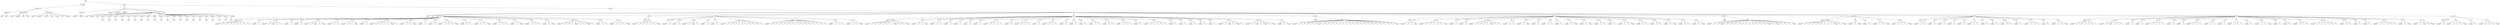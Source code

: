 digraph Tree {
	"t0" [label = "TEI"];
	"t1" [label = "teiHeader"];
	"t2" [label = "fileDesc"];
	"t3" [label = "titleStmt"];
	"t4" [label = "title"];
	"t5" [label = "author"];
	"t6" [label = "publicationStmt"];
	"t7" [label = "editor"];
	"t8" [label = "publisher"];
	"t9" [label = "idno"];
	"t10" [label = "rights"];
	"t11" [label = "SourceDesc"];
	"t12" [label = "genre"];
	"t13" [label = "inspiration"];
	"t14" [label = "structure"];
	"t15" [label = "type"];
	"t16" [label = "periode"];
	"t17" [label = "taille"];
	"t18" [label = "permalien"];
	"t19" [label = "text"];
	"t20" [label = "front"];
	"t21" [label = "docTitle"];
	"t22" [label = "titlePart"];
	"t23" [label = "titlePart"];
	"t24" [label = "docDate"];
	"t25" [label = "docAuthor"];
	"t26" [label = "docImprint"];
	"t27" [label = "editor"];
	"t28" [label = "printer"];
	"t29" [label = "castList"];
	"t30" [label = "head"];
	"t31" [label = "castItem"];
	"t32" [label = "role"];
	"t33" [label = "castItem"];
	"t34" [label = "role"];
	"t35" [label = "castItem"];
	"t36" [label = "role"];
	"t37" [label = "castItem"];
	"t38" [label = "role"];
	"t39" [label = "castItem"];
	"t40" [label = "role"];
	"t41" [label = "castItem"];
	"t42" [label = "role"];
	"t43" [label = "castItem"];
	"t44" [label = "role"];
	"t45" [label = "castItem"];
	"t46" [label = "role"];
	"t47" [label = "castItem"];
	"t48" [label = "role"];
	"t49" [label = "castItem"];
	"t50" [label = "role"];
	"t51" [label = "castItem"];
	"t52" [label = "role"];
	"t53" [label = "castItem"];
	"t54" [label = "role"];
	"t55" [label = "castItem"];
	"t56" [label = "role"];
	"t57" [label = "castItem"];
	"t58" [label = "role"];
	"t59" [label = "castItem"];
	"t60" [label = "role"];
	"t61" [label = "castItem"];
	"t62" [label = "role"];
	"t63" [label = "castItem"];
	"t64" [label = "role"];
	"t65" [label = "castItem"];
	"t66" [label = "role"];
	"t67" [label = "castItem"];
	"t68" [label = "role"];
	"t69" [label = "castItem"];
	"t70" [label = "role"];
	"t71" [label = "castItem"];
	"t72" [label = "role"];
	"t73" [label = "set"];
	"t74" [label = "note"];
	"t75" [label = "body"];
	"t76" [label = "div1"];
	"t77" [label = "head"];
	"t78" [label = "stage"];
	"t79" [label = "stage"];
	"t80" [label = "div2"];
	"t81" [label = "head"];
	"t82" [label = "sp"];
	"t83" [label = "speaker"];
	"t84" [label = "l"];
	"t85" [label = "l"];
	"t86" [label = "l"];
	"t87" [label = "l"];
	"t88" [label = "l"];
	"t89" [label = "l"];
	"t90" [label = "l"];
	"t91" [label = "l"];
	"t92" [label = "sp"];
	"t93" [label = "speaker"];
	"t94" [label = "l"];
	"t95" [label = "sp"];
	"t96" [label = "speaker"];
	"t97" [label = "l"];
	"t98" [label = "stage"];
	"t99" [label = "l"];
	"t100" [label = "l"];
	"t101" [label = "sp"];
	"t102" [label = "speaker"];
	"t103" [label = "l"];
	"t104" [label = "sp"];
	"t105" [label = "speaker"];
	"t106" [label = "l"];
	"t107" [label = "sp"];
	"t108" [label = "speaker"];
	"t109" [label = "l"];
	"t110" [label = "stage"];
	"t111" [label = "l"];
	"t112" [label = "stage"];
	"t113" [label = "sp"];
	"t114" [label = "speaker"];
	"t115" [label = "l"];
	"t116" [label = "l"];
	"t117" [label = "sp"];
	"t118" [label = "speaker"];
	"t119" [label = "l"];
	"t120" [label = "l"];
	"t121" [label = "stage"];
	"t122" [label = "sp"];
	"t123" [label = "speaker"];
	"t124" [label = "l"];
	"t125" [label = "sp"];
	"t126" [label = "speaker"];
	"t127" [label = "l"];
	"t128" [label = "l"];
	"t129" [label = "l"];
	"t130" [label = "l"];
	"t131" [label = "stage"];
	"t132" [label = "l"];
	"t133" [label = "sp"];
	"t134" [label = "speaker"];
	"t135" [label = "l"];
	"t136" [label = "l"];
	"t137" [label = "stage"];
	"t138" [label = "sp"];
	"t139" [label = "speaker"];
	"t140" [label = "l"];
	"t141" [label = "sp"];
	"t142" [label = "speaker"];
	"t143" [label = "l"];
	"t144" [label = "sp"];
	"t145" [label = "speaker"];
	"t146" [label = "l"];
	"t147" [label = "l"];
	"t148" [label = "l"];
	"t149" [label = "stage"];
	"t150" [label = "sp"];
	"t151" [label = "speaker"];
	"t152" [label = "l"];
	"t153" [label = "l"];
	"t154" [label = "sp"];
	"t155" [label = "speaker"];
	"t156" [label = "l"];
	"t157" [label = "l"];
	"t158" [label = "stage"];
	"t159" [label = "sp"];
	"t160" [label = "speaker"];
	"t161" [label = "l"];
	"t162" [label = "l"];
	"t163" [label = "l"];
	"t164" [label = "sp"];
	"t165" [label = "speaker"];
	"t166" [label = "l"];
	"t167" [label = "stage"];
	"t168" [label = "sp"];
	"t169" [label = "speaker"];
	"t170" [label = "l"];
	"t171" [label = "l"];
	"t172" [label = "l"];
	"t173" [label = "sp"];
	"t174" [label = "speaker"];
	"t175" [label = "l"];
	"t176" [label = "stage"];
	"t177" [label = "sp"];
	"t178" [label = "speaker"];
	"t179" [label = "l"];
	"t180" [label = "l"];
	"t181" [label = "l"];
	"t182" [label = "stage"];
	"t183" [label = "l"];
	"t184" [label = "l"];
	"t185" [label = "stage"];
	"t186" [label = "l"];
	"t187" [label = "sp"];
	"t188" [label = "speaker"];
	"t189" [label = "l"];
	"t190" [label = "l"];
	"t191" [label = "sp"];
	"t192" [label = "speaker"];
	"t193" [label = "l"];
	"t194" [label = "l"];
	"t195" [label = "l"];
	"t196" [label = "stage"];
	"t197" [label = "div2"];
	"t198" [label = "head"];
	"t199" [label = "sp"];
	"t200" [label = "speaker"];
	"t201" [label = "l"];
	"t202" [label = "l"];
	"t203" [label = "l"];
	"t204" [label = "l"];
	"t205" [label = "l"];
	"t206" [label = "stage"];
	"t207" [label = "div2"];
	"t208" [label = "head"];
	"t209" [label = "sp"];
	"t210" [label = "speaker"];
	"t211" [label = "l"];
	"t212" [label = "sp"];
	"t213" [label = "speaker"];
	"t214" [label = "l"];
	"t215" [label = "sp"];
	"t216" [label = "speaker"];
	"t217" [label = "l"];
	"t218" [label = "stage"];
	"t219" [label = "l"];
	"t220" [label = "sp"];
	"t221" [label = "speaker"];
	"t222" [label = "l"];
	"t223" [label = "sp"];
	"t224" [label = "speaker"];
	"t225" [label = "l"];
	"t226" [label = "sp"];
	"t227" [label = "speaker"];
	"t228" [label = "l"];
	"t229" [label = "l"];
	"t230" [label = "l"];
	"t231" [label = "l"];
	"t232" [label = "l"];
	"t233" [label = "l"];
	"t234" [label = "l"];
	"t235" [label = "l"];
	"t236" [label = "l"];
	"t237" [label = "l"];
	"t238" [label = "sp"];
	"t239" [label = "speaker"];
	"t240" [label = "l"];
	"t241" [label = "l"];
	"t242" [label = "l"];
	"t243" [label = "l"];
	"t244" [label = "l"];
	"t245" [label = "l"];
	"t246" [label = "l"];
	"t247" [label = "l"];
	"t248" [label = "l"];
	"t249" [label = "l"];
	"t250" [label = "l"];
	"t251" [label = "l"];
	"t252" [label = "l"];
	"t253" [label = "l"];
	"t254" [label = "l"];
	"t255" [label = "sp"];
	"t256" [label = "speaker"];
	"t257" [label = "l"];
	"t258" [label = "l"];
	"t259" [label = "l"];
	"t260" [label = "sp"];
	"t261" [label = "speaker"];
	"t262" [label = "l"];
	"t263" [label = "l"];
	"t264" [label = "stage"];
	"t265" [label = "div2"];
	"t266" [label = "head"];
	"t267" [label = "sp"];
	"t268" [label = "speaker"];
	"t269" [label = "l"];
	"t270" [label = "l"];
	"t271" [label = "l"];
	"t272" [label = "l"];
	"t273" [label = "l"];
	"t274" [label = "l"];
	"t275" [label = "stage"];
	"t276" [label = "l"];
	"t277" [label = "l"];
	"t278" [label = "stage"];
	"t279" [label = "sp"];
	"t280" [label = "speaker"];
	"t281" [label = "l"];
	"t282" [label = "l"];
	"t283" [label = "stage"];
	"t284" [label = "sp"];
	"t285" [label = "speaker"];
	"t286" [label = "l"];
	"t287" [label = "l"];
	"t288" [label = "sp"];
	"t289" [label = "speaker"];
	"t290" [label = "l"];
	"t291" [label = "sp"];
	"t292" [label = "speaker"];
	"t293" [label = "l"];
	"t294" [label = "sp"];
	"t295" [label = "speaker"];
	"t296" [label = "l"];
	"t297" [label = "sp"];
	"t298" [label = "speaker"];
	"t299" [label = "l"];
	"t300" [label = "sp"];
	"t301" [label = "speaker"];
	"t302" [label = "l"];
	"t303" [label = "l"];
	"t304" [label = "l"];
	"t305" [label = "l"];
	"t306" [label = "sp"];
	"t307" [label = "speaker"];
	"t308" [label = "l"];
	"t309" [label = "sp"];
	"t310" [label = "speaker"];
	"t311" [label = "l"];
	"t312" [label = "l"];
	"t313" [label = "l"];
	"t314" [label = "sp"];
	"t315" [label = "speaker"];
	"t316" [label = "l"];
	"t317" [label = "sp"];
	"t318" [label = "speaker"];
	"t319" [label = "l"];
	"t320" [label = "l"];
	"t321" [label = "l"];
	"t322" [label = "sp"];
	"t323" [label = "speaker"];
	"t324" [label = "l"];
	"t325" [label = "sp"];
	"t326" [label = "speaker"];
	"t327" [label = "l"];
	"t328" [label = "sp"];
	"t329" [label = "speaker"];
	"t330" [label = "l"];
	"t331" [label = "sp"];
	"t332" [label = "speaker"];
	"t333" [label = "l"];
	"t334" [label = "l"];
	"t335" [label = "sp"];
	"t336" [label = "speaker"];
	"t337" [label = "l"];
	"t338" [label = "l"];
	"t339" [label = "sp"];
	"t340" [label = "speaker"];
	"t341" [label = "l"];
	"t342" [label = "l"];
	"t343" [label = "l"];
	"t344" [label = "sp"];
	"t345" [label = "speaker"];
	"t346" [label = "l"];
	"t347" [label = "sp"];
	"t348" [label = "speaker"];
	"t349" [label = "l"];
	"t350" [label = "l"];
	"t351" [label = "l"];
	"t352" [label = "l"];
	"t353" [label = "l"];
	"t354" [label = "sp"];
	"t355" [label = "speaker"];
	"t356" [label = "l"];
	"t357" [label = "sp"];
	"t358" [label = "speaker"];
	"t359" [label = "l"];
	"t360" [label = "sp"];
	"t361" [label = "speaker"];
	"t362" [label = "l"];
	"t363" [label = "sp"];
	"t364" [label = "speaker"];
	"t365" [label = "l"];
	"t366" [label = "sp"];
	"t367" [label = "speaker"];
	"t368" [label = "l"];
	"t369" [label = "sp"];
	"t370" [label = "speaker"];
	"t371" [label = "l"];
	"t372" [label = "stage"];
	"t373" [label = "l"];
	"t374" [label = "stage"];
	"t375" [label = "l"];
	"t376" [label = "sp"];
	"t377" [label = "speaker"];
	"t378" [label = "l"];
	"t379" [label = "stage"];
	"t380" [label = "l"];
	"t381" [label = "stage"];
	"t382" [label = "l"];
	"t383" [label = "stage"];
	"t384" [label = "sp"];
	"t385" [label = "speaker"];
	"t386" [label = "l"];
	"t387" [label = "stage"];
	"t388" [label = "div2"];
	"t389" [label = "head"];
	"t390" [label = "sp"];
	"t391" [label = "speaker"];
	"t392" [label = "l"];
	"t393" [label = "l"];
	"t394" [label = "l"];
	"t395" [label = "l"];
	"t396" [label = "l"];
	"t397" [label = "stage"];
	"t398" [label = "l"];
	"t399" [label = "l"];
	"t400" [label = "l"];
	"t401" [label = "l"];
	"t402" [label = "l"];
	"t403" [label = "l"];
	"t404" [label = "l"];
	"t405" [label = "l"];
	"t406" [label = "l"];
	"t407" [label = "l"];
	"t408" [label = "l"];
	"t409" [label = "l"];
	"t410" [label = "l"];
	"t411" [label = "l"];
	"t412" [label = "l"];
	"t413" [label = "l"];
	"t414" [label = "l"];
	"t415" [label = "l"];
	"t416" [label = "l"];
	"t417" [label = "stage"];
	"t418" [label = "div2"];
	"t419" [label = "head"];
	"t420" [label = "sp"];
	"t421" [label = "speaker"];
	"t422" [label = "l"];
	"t423" [label = "l"];
	"t424" [label = "stage"];
	"t425" [label = "sp"];
	"t426" [label = "speaker"];
	"t427" [label = "l"];
	"t428" [label = "l"];
	"t429" [label = "l"];
	"t430" [label = "l"];
	"t431" [label = "l"];
	"t432" [label = "stage"];
	"t433" [label = "sp"];
	"t434" [label = "speaker"];
	"t435" [label = "l"];
	"t436" [label = "sp"];
	"t437" [label = "speaker"];
	"t438" [label = "l"];
	"t439" [label = "sp"];
	"t440" [label = "speaker"];
	"t441" [label = "l"];
	"t442" [label = "l"];
	"t443" [label = "l"];
	"t444" [label = "l"];
	"t445" [label = "stage"];
	"t446" [label = "l"];
	"t447" [label = "l"];
	"t448" [label = "sp"];
	"t449" [label = "speaker"];
	"t450" [label = "l"];
	"t451" [label = "l"];
	"t452" [label = "sp"];
	"t453" [label = "speaker"];
	"t454" [label = "l"];
	"t455" [label = "stage"];
	"t456" [label = "sp"];
	"t457" [label = "speaker"];
	"t458" [label = "l"];
	"t459" [label = "sp"];
	"t460" [label = "speaker"];
	"t461" [label = "l"];
	"t462" [label = "l"];
	"t463" [label = "sp"];
	"t464" [label = "speaker"];
	"t465" [label = "l"];
	"t466" [label = "sp"];
	"t467" [label = "speaker"];
	"t468" [label = "l"];
	"t469" [label = "stage"];
	"t470" [label = "sp"];
	"t471" [label = "speaker"];
	"t472" [label = "l"];
	"t473" [label = "stage"];
	"t474" [label = "sp"];
	"t475" [label = "speaker"];
	"t476" [label = "l"];
	"t477" [label = "l"];
	"t478" [label = "sp"];
	"t479" [label = "speaker"];
	"t480" [label = "l"];
	"t481" [label = "sp"];
	"t482" [label = "speaker"];
	"t483" [label = "l"];
	"t484" [label = "l"];
	"t485" [label = "stage"];
	"t486" [label = "sp"];
	"t487" [label = "speaker"];
	"t488" [label = "l"];
	"t489" [label = "l"];
	"t490" [label = "sp"];
	"t491" [label = "speaker"];
	"t492" [label = "l"];
	"t493" [label = "l"];
	"t494" [label = "sp"];
	"t495" [label = "speaker"];
	"t496" [label = "l"];
	"t497" [label = "stage"];
	"t498" [label = "sp"];
	"t499" [label = "speaker"];
	"t500" [label = "l"];
	"t501" [label = "l"];
	"t502" [label = "sp"];
	"t503" [label = "speaker"];
	"t504" [label = "l"];
	"t505" [label = "stage"];
	"t506" [label = "div2"];
	"t507" [label = "head"];
	"t508" [label = "sp"];
	"t509" [label = "speaker"];
	"t510" [label = "l"];
	"t511" [label = "l"];
	"t512" [label = "stage"];
	"t513" [label = "l"];
	"t514" [label = "l"];
	"t515" [label = "l"];
	"t516" [label = "l"];
	"t517" [label = "l"];
	"t518" [label = "l"];
	"t519" [label = "l"];
	"t520" [label = "l"];
	"t521" [label = "l"];
	"t522" [label = "l"];
	"t523" [label = "l"];
	"t524" [label = "stage"];
	"t525" [label = "l"];
	"t526" [label = "stage"];
	"t527" [label = "l"];
	"t528" [label = "l"];
	"t529" [label = "l"];
	"t530" [label = "stage"];
	"t531" [label = "div2"];
	"t532" [label = "head"];
	"t533" [label = "sp"];
	"t534" [label = "speaker"];
	"t535" [label = "l"];
	"t536" [label = "l"];
	"t537" [label = "l"];
	"t538" [label = "l"];
	"t539" [label = "l"];
	"t540" [label = "l"];
	"t541" [label = "l"];
	"t542" [label = "l"];
	"t543" [label = "stage"];
	"t544" [label = "l"];
	"t545" [label = "stage"];
	"t546" [label = "sp"];
	"t547" [label = "speaker"];
	"t548" [label = "l"];
	"t549" [label = "stage"];
	"t550" [label = "sp"];
	"t551" [label = "speaker"];
	"t552" [label = "l"];
	"t553" [label = "sp"];
	"t554" [label = "speaker"];
	"t555" [label = "l"];
	"t556" [label = "l"];
	"t557" [label = "stage"];
	"t558" [label = "sp"];
	"t559" [label = "speaker"];
	"t560" [label = "l"];
	"t561" [label = "l"];
	"t562" [label = "l"];
	"t563" [label = "stage"];
	"t564" [label = "div2"];
	"t565" [label = "head"];
	"t566" [label = "sp"];
	"t567" [label = "speaker"];
	"t568" [label = "l"];
	"t569" [label = "l"];
	"t570" [label = "sp"];
	"t571" [label = "speaker"];
	"t572" [label = "l"];
	"t573" [label = "sp"];
	"t574" [label = "speaker"];
	"t575" [label = "l"];
	"t576" [label = "sp"];
	"t577" [label = "speaker"];
	"t578" [label = "l"];
	"t579" [label = "sp"];
	"t580" [label = "speaker"];
	"t581" [label = "l"];
	"t582" [label = "sp"];
	"t583" [label = "speaker"];
	"t584" [label = "l"];
	"t585" [label = "l"];
	"t586" [label = "sp"];
	"t587" [label = "speaker"];
	"t588" [label = "l"];
	"t589" [label = "sp"];
	"t590" [label = "speaker"];
	"t591" [label = "l"];
	"t592" [label = "sp"];
	"t593" [label = "speaker"];
	"t594" [label = "l"];
	"t595" [label = "l"];
	"t596" [label = "sp"];
	"t597" [label = "speaker"];
	"t598" [label = "l"];
	"t599" [label = "sp"];
	"t600" [label = "speaker"];
	"t601" [label = "l"];
	"t602" [label = "l"];
	"t603" [label = "l"];
	"t604" [label = "sp"];
	"t605" [label = "speaker"];
	"t606" [label = "l"];
	"t607" [label = "sp"];
	"t608" [label = "speaker"];
	"t609" [label = "l"];
	"t610" [label = "l"];
	"t611" [label = "stage"];
	"t612" [label = "div2"];
	"t613" [label = "head"];
	"t614" [label = "sp"];
	"t615" [label = "speaker"];
	"t616" [label = "l"];
	"t617" [label = "l"];
	"t618" [label = "l"];
	"t619" [label = "l"];
	"t620" [label = "l"];
	"t621" [label = "l"];
	"t622" [label = "sp"];
	"t623" [label = "speaker"];
	"t624" [label = "l"];
	"t625" [label = "stage"];
	"t626" [label = "l"];
	"t627" [label = "l"];
	"t628" [label = "l"];
	"t629" [label = "sp"];
	"t630" [label = "speaker"];
	"t631" [label = "l"];
	"t632" [label = "sp"];
	"t633" [label = "speaker"];
	"t634" [label = "l"];
	"t635" [label = "sp"];
	"t636" [label = "speaker"];
	"t637" [label = "l"];
	"t638" [label = "l"];
	"t639" [label = "l"];
	"t640" [label = "l"];
	"t641" [label = "sp"];
	"t642" [label = "speaker"];
	"t643" [label = "l"];
	"t644" [label = "sp"];
	"t645" [label = "speaker"];
	"t646" [label = "l"];
	"t647" [label = "sp"];
	"t648" [label = "speaker"];
	"t649" [label = "l"];
	"t650" [label = "l"];
	"t651" [label = "l"];
	"t652" [label = "sp"];
	"t653" [label = "speaker"];
	"t654" [label = "l"];
	"t655" [label = "l"];
	"t656" [label = "sp"];
	"t657" [label = "speaker"];
	"t658" [label = "l"];
	"t659" [label = "sp"];
	"t660" [label = "speaker"];
	"t661" [label = "l"];
	"t662" [label = "l"];
	"t663" [label = "l"];
	"t664" [label = "sp"];
	"t665" [label = "speaker"];
	"t666" [label = "l"];
	"t667" [label = "sp"];
	"t668" [label = "speaker"];
	"t669" [label = "l"];
	"t670" [label = "l"];
	"t671" [label = "stage"];
	"t672" [label = "sp"];
	"t673" [label = "speaker"];
	"t674" [label = "l"];
	"t675" [label = "sp"];
	"t676" [label = "speaker"];
	"t677" [label = "l"];
	"t678" [label = "sp"];
	"t679" [label = "speaker"];
	"t680" [label = "l"];
	"t681" [label = "l"];
	"t682" [label = "l"];
	"t683" [label = "sp"];
	"t684" [label = "speaker"];
	"t685" [label = "l"];
	"t686" [label = "l"];
	"t687" [label = "l"];
	"t688" [label = "l"];
	"t689" [label = "l"];
	"t690" [label = "l"];
	"t691" [label = "sp"];
	"t692" [label = "speaker"];
	"t693" [label = "l"];
	"t694" [label = "l"];
	"t695" [label = "sp"];
	"t696" [label = "speaker"];
	"t697" [label = "l"];
	"t698" [label = "sp"];
	"t699" [label = "speaker"];
	"t700" [label = "l"];
	"t701" [label = "sp"];
	"t702" [label = "speaker"];
	"t703" [label = "l"];
	"t704" [label = "l"];
	"t705" [label = "l"];
	"t706" [label = "l"];
	"t707" [label = "l"];
	"t708" [label = "sp"];
	"t709" [label = "speaker"];
	"t710" [label = "l"];
	"t711" [label = "stage"];
	"t712" [label = "sp"];
	"t713" [label = "speaker"];
	"t714" [label = "l"];
	"t715" [label = "stage"];
	"t716" [label = "l"];
	"t717" [label = "stage"];
	"t718" [label = "div2"];
	"t719" [label = "head"];
	"t720" [label = "sp"];
	"t721" [label = "speaker"];
	"t722" [label = "l"];
	"t723" [label = "sp"];
	"t724" [label = "speaker"];
	"t725" [label = "l"];
	"t726" [label = "l"];
	"t727" [label = "l"];
	"t728" [label = "stage"];
	"t729" [label = "sp"];
	"t730" [label = "speaker"];
	"t731" [label = "l"];
	"t732" [label = "sp"];
	"t733" [label = "speaker"];
	"t734" [label = "l"];
	"t735" [label = "l"];
	"t736" [label = "l"];
	"t737" [label = "stage"];
	"t0" -> "t1";
	"t1" -> "t2";
	"t2" -> "t3";
	"t3" -> "t4";
	"t3" -> "t5";
	"t2" -> "t6";
	"t6" -> "t7";
	"t6" -> "t8";
	"t6" -> "t9";
	"t6" -> "t10";
	"t2" -> "t11";
	"t11" -> "t12";
	"t11" -> "t13";
	"t11" -> "t14";
	"t11" -> "t15";
	"t11" -> "t16";
	"t11" -> "t17";
	"t11" -> "t18";
	"t0" -> "t19";
	"t19" -> "t20";
	"t20" -> "t21";
	"t21" -> "t22";
	"t21" -> "t23";
	"t20" -> "t24";
	"t20" -> "t25";
	"t20" -> "t26";
	"t26" -> "t27";
	"t26" -> "t28";
	"t20" -> "t29";
	"t29" -> "t30";
	"t29" -> "t31";
	"t31" -> "t32";
	"t29" -> "t33";
	"t33" -> "t34";
	"t29" -> "t35";
	"t35" -> "t36";
	"t29" -> "t37";
	"t37" -> "t38";
	"t29" -> "t39";
	"t39" -> "t40";
	"t29" -> "t41";
	"t41" -> "t42";
	"t29" -> "t43";
	"t43" -> "t44";
	"t29" -> "t45";
	"t45" -> "t46";
	"t29" -> "t47";
	"t47" -> "t48";
	"t29" -> "t49";
	"t49" -> "t50";
	"t29" -> "t51";
	"t51" -> "t52";
	"t29" -> "t53";
	"t53" -> "t54";
	"t29" -> "t55";
	"t55" -> "t56";
	"t29" -> "t57";
	"t57" -> "t58";
	"t29" -> "t59";
	"t59" -> "t60";
	"t29" -> "t61";
	"t61" -> "t62";
	"t29" -> "t63";
	"t63" -> "t64";
	"t29" -> "t65";
	"t65" -> "t66";
	"t29" -> "t67";
	"t67" -> "t68";
	"t29" -> "t69";
	"t69" -> "t70";
	"t29" -> "t71";
	"t71" -> "t72";
	"t20" -> "t73";
	"t20" -> "t74";
	"t19" -> "t75";
	"t75" -> "t76";
	"t76" -> "t77";
	"t76" -> "t78";
	"t76" -> "t79";
	"t76" -> "t80";
	"t80" -> "t81";
	"t80" -> "t82";
	"t82" -> "t83";
	"t82" -> "t84";
	"t82" -> "t85";
	"t82" -> "t86";
	"t82" -> "t87";
	"t82" -> "t88";
	"t82" -> "t89";
	"t82" -> "t90";
	"t82" -> "t91";
	"t80" -> "t92";
	"t92" -> "t93";
	"t92" -> "t94";
	"t80" -> "t95";
	"t95" -> "t96";
	"t95" -> "t97";
	"t95" -> "t98";
	"t95" -> "t99";
	"t95" -> "t100";
	"t80" -> "t101";
	"t101" -> "t102";
	"t101" -> "t103";
	"t80" -> "t104";
	"t104" -> "t105";
	"t104" -> "t106";
	"t80" -> "t107";
	"t107" -> "t108";
	"t107" -> "t109";
	"t107" -> "t110";
	"t107" -> "t111";
	"t107" -> "t112";
	"t80" -> "t113";
	"t113" -> "t114";
	"t113" -> "t115";
	"t113" -> "t116";
	"t80" -> "t117";
	"t117" -> "t118";
	"t117" -> "t119";
	"t117" -> "t120";
	"t117" -> "t121";
	"t80" -> "t122";
	"t122" -> "t123";
	"t122" -> "t124";
	"t80" -> "t125";
	"t125" -> "t126";
	"t125" -> "t127";
	"t125" -> "t128";
	"t125" -> "t129";
	"t125" -> "t130";
	"t125" -> "t131";
	"t125" -> "t132";
	"t80" -> "t133";
	"t133" -> "t134";
	"t133" -> "t135";
	"t133" -> "t136";
	"t133" -> "t137";
	"t80" -> "t138";
	"t138" -> "t139";
	"t138" -> "t140";
	"t80" -> "t141";
	"t141" -> "t142";
	"t141" -> "t143";
	"t80" -> "t144";
	"t144" -> "t145";
	"t144" -> "t146";
	"t144" -> "t147";
	"t144" -> "t148";
	"t144" -> "t149";
	"t80" -> "t150";
	"t150" -> "t151";
	"t150" -> "t152";
	"t150" -> "t153";
	"t80" -> "t154";
	"t154" -> "t155";
	"t154" -> "t156";
	"t154" -> "t157";
	"t154" -> "t158";
	"t80" -> "t159";
	"t159" -> "t160";
	"t159" -> "t161";
	"t159" -> "t162";
	"t159" -> "t163";
	"t80" -> "t164";
	"t164" -> "t165";
	"t164" -> "t166";
	"t164" -> "t167";
	"t80" -> "t168";
	"t168" -> "t169";
	"t168" -> "t170";
	"t168" -> "t171";
	"t168" -> "t172";
	"t80" -> "t173";
	"t173" -> "t174";
	"t173" -> "t175";
	"t173" -> "t176";
	"t80" -> "t177";
	"t177" -> "t178";
	"t177" -> "t179";
	"t177" -> "t180";
	"t177" -> "t181";
	"t177" -> "t182";
	"t177" -> "t183";
	"t177" -> "t184";
	"t177" -> "t185";
	"t177" -> "t186";
	"t80" -> "t187";
	"t187" -> "t188";
	"t187" -> "t189";
	"t187" -> "t190";
	"t80" -> "t191";
	"t191" -> "t192";
	"t191" -> "t193";
	"t191" -> "t194";
	"t191" -> "t195";
	"t191" -> "t196";
	"t76" -> "t197";
	"t197" -> "t198";
	"t197" -> "t199";
	"t199" -> "t200";
	"t199" -> "t201";
	"t199" -> "t202";
	"t199" -> "t203";
	"t199" -> "t204";
	"t199" -> "t205";
	"t199" -> "t206";
	"t76" -> "t207";
	"t207" -> "t208";
	"t207" -> "t209";
	"t209" -> "t210";
	"t209" -> "t211";
	"t207" -> "t212";
	"t212" -> "t213";
	"t212" -> "t214";
	"t207" -> "t215";
	"t215" -> "t216";
	"t215" -> "t217";
	"t215" -> "t218";
	"t215" -> "t219";
	"t207" -> "t220";
	"t220" -> "t221";
	"t220" -> "t222";
	"t207" -> "t223";
	"t223" -> "t224";
	"t223" -> "t225";
	"t207" -> "t226";
	"t226" -> "t227";
	"t226" -> "t228";
	"t226" -> "t229";
	"t226" -> "t230";
	"t226" -> "t231";
	"t226" -> "t232";
	"t226" -> "t233";
	"t226" -> "t234";
	"t226" -> "t235";
	"t226" -> "t236";
	"t226" -> "t237";
	"t207" -> "t238";
	"t238" -> "t239";
	"t238" -> "t240";
	"t238" -> "t241";
	"t238" -> "t242";
	"t238" -> "t243";
	"t238" -> "t244";
	"t238" -> "t245";
	"t238" -> "t246";
	"t238" -> "t247";
	"t238" -> "t248";
	"t238" -> "t249";
	"t238" -> "t250";
	"t238" -> "t251";
	"t238" -> "t252";
	"t238" -> "t253";
	"t238" -> "t254";
	"t207" -> "t255";
	"t255" -> "t256";
	"t255" -> "t257";
	"t255" -> "t258";
	"t255" -> "t259";
	"t207" -> "t260";
	"t260" -> "t261";
	"t260" -> "t262";
	"t260" -> "t263";
	"t260" -> "t264";
	"t76" -> "t265";
	"t265" -> "t266";
	"t265" -> "t267";
	"t267" -> "t268";
	"t267" -> "t269";
	"t267" -> "t270";
	"t267" -> "t271";
	"t267" -> "t272";
	"t267" -> "t273";
	"t267" -> "t274";
	"t267" -> "t275";
	"t267" -> "t276";
	"t267" -> "t277";
	"t267" -> "t278";
	"t265" -> "t279";
	"t279" -> "t280";
	"t279" -> "t281";
	"t279" -> "t282";
	"t279" -> "t283";
	"t265" -> "t284";
	"t284" -> "t285";
	"t284" -> "t286";
	"t284" -> "t287";
	"t265" -> "t288";
	"t288" -> "t289";
	"t288" -> "t290";
	"t265" -> "t291";
	"t291" -> "t292";
	"t291" -> "t293";
	"t265" -> "t294";
	"t294" -> "t295";
	"t294" -> "t296";
	"t265" -> "t297";
	"t297" -> "t298";
	"t297" -> "t299";
	"t265" -> "t300";
	"t300" -> "t301";
	"t300" -> "t302";
	"t300" -> "t303";
	"t300" -> "t304";
	"t300" -> "t305";
	"t265" -> "t306";
	"t306" -> "t307";
	"t306" -> "t308";
	"t265" -> "t309";
	"t309" -> "t310";
	"t309" -> "t311";
	"t309" -> "t312";
	"t309" -> "t313";
	"t265" -> "t314";
	"t314" -> "t315";
	"t314" -> "t316";
	"t265" -> "t317";
	"t317" -> "t318";
	"t317" -> "t319";
	"t317" -> "t320";
	"t317" -> "t321";
	"t265" -> "t322";
	"t322" -> "t323";
	"t322" -> "t324";
	"t265" -> "t325";
	"t325" -> "t326";
	"t325" -> "t327";
	"t265" -> "t328";
	"t328" -> "t329";
	"t328" -> "t330";
	"t265" -> "t331";
	"t331" -> "t332";
	"t331" -> "t333";
	"t331" -> "t334";
	"t265" -> "t335";
	"t335" -> "t336";
	"t335" -> "t337";
	"t335" -> "t338";
	"t265" -> "t339";
	"t339" -> "t340";
	"t339" -> "t341";
	"t339" -> "t342";
	"t339" -> "t343";
	"t265" -> "t344";
	"t344" -> "t345";
	"t344" -> "t346";
	"t265" -> "t347";
	"t347" -> "t348";
	"t347" -> "t349";
	"t347" -> "t350";
	"t347" -> "t351";
	"t347" -> "t352";
	"t347" -> "t353";
	"t265" -> "t354";
	"t354" -> "t355";
	"t354" -> "t356";
	"t265" -> "t357";
	"t357" -> "t358";
	"t357" -> "t359";
	"t265" -> "t360";
	"t360" -> "t361";
	"t360" -> "t362";
	"t265" -> "t363";
	"t363" -> "t364";
	"t363" -> "t365";
	"t265" -> "t366";
	"t366" -> "t367";
	"t366" -> "t368";
	"t265" -> "t369";
	"t369" -> "t370";
	"t369" -> "t371";
	"t369" -> "t372";
	"t369" -> "t373";
	"t369" -> "t374";
	"t369" -> "t375";
	"t265" -> "t376";
	"t376" -> "t377";
	"t376" -> "t378";
	"t376" -> "t379";
	"t376" -> "t380";
	"t376" -> "t381";
	"t376" -> "t382";
	"t376" -> "t383";
	"t265" -> "t384";
	"t384" -> "t385";
	"t384" -> "t386";
	"t384" -> "t387";
	"t76" -> "t388";
	"t388" -> "t389";
	"t388" -> "t390";
	"t390" -> "t391";
	"t390" -> "t392";
	"t390" -> "t393";
	"t390" -> "t394";
	"t390" -> "t395";
	"t390" -> "t396";
	"t390" -> "t397";
	"t390" -> "t398";
	"t390" -> "t399";
	"t390" -> "t400";
	"t390" -> "t401";
	"t390" -> "t402";
	"t390" -> "t403";
	"t390" -> "t404";
	"t390" -> "t405";
	"t390" -> "t406";
	"t390" -> "t407";
	"t390" -> "t408";
	"t390" -> "t409";
	"t390" -> "t410";
	"t390" -> "t411";
	"t390" -> "t412";
	"t390" -> "t413";
	"t390" -> "t414";
	"t390" -> "t415";
	"t390" -> "t416";
	"t390" -> "t417";
	"t76" -> "t418";
	"t418" -> "t419";
	"t418" -> "t420";
	"t420" -> "t421";
	"t420" -> "t422";
	"t420" -> "t423";
	"t420" -> "t424";
	"t418" -> "t425";
	"t425" -> "t426";
	"t425" -> "t427";
	"t425" -> "t428";
	"t425" -> "t429";
	"t425" -> "t430";
	"t425" -> "t431";
	"t425" -> "t432";
	"t418" -> "t433";
	"t433" -> "t434";
	"t433" -> "t435";
	"t418" -> "t436";
	"t436" -> "t437";
	"t436" -> "t438";
	"t418" -> "t439";
	"t439" -> "t440";
	"t439" -> "t441";
	"t439" -> "t442";
	"t439" -> "t443";
	"t439" -> "t444";
	"t439" -> "t445";
	"t439" -> "t446";
	"t439" -> "t447";
	"t418" -> "t448";
	"t448" -> "t449";
	"t448" -> "t450";
	"t448" -> "t451";
	"t418" -> "t452";
	"t452" -> "t453";
	"t452" -> "t454";
	"t452" -> "t455";
	"t418" -> "t456";
	"t456" -> "t457";
	"t456" -> "t458";
	"t418" -> "t459";
	"t459" -> "t460";
	"t459" -> "t461";
	"t459" -> "t462";
	"t418" -> "t463";
	"t463" -> "t464";
	"t463" -> "t465";
	"t418" -> "t466";
	"t466" -> "t467";
	"t466" -> "t468";
	"t466" -> "t469";
	"t418" -> "t470";
	"t470" -> "t471";
	"t470" -> "t472";
	"t470" -> "t473";
	"t418" -> "t474";
	"t474" -> "t475";
	"t474" -> "t476";
	"t474" -> "t477";
	"t418" -> "t478";
	"t478" -> "t479";
	"t478" -> "t480";
	"t418" -> "t481";
	"t481" -> "t482";
	"t481" -> "t483";
	"t481" -> "t484";
	"t481" -> "t485";
	"t418" -> "t486";
	"t486" -> "t487";
	"t486" -> "t488";
	"t486" -> "t489";
	"t418" -> "t490";
	"t490" -> "t491";
	"t490" -> "t492";
	"t490" -> "t493";
	"t418" -> "t494";
	"t494" -> "t495";
	"t494" -> "t496";
	"t494" -> "t497";
	"t418" -> "t498";
	"t498" -> "t499";
	"t498" -> "t500";
	"t498" -> "t501";
	"t418" -> "t502";
	"t502" -> "t503";
	"t502" -> "t504";
	"t502" -> "t505";
	"t76" -> "t506";
	"t506" -> "t507";
	"t506" -> "t508";
	"t508" -> "t509";
	"t508" -> "t510";
	"t508" -> "t511";
	"t508" -> "t512";
	"t508" -> "t513";
	"t508" -> "t514";
	"t508" -> "t515";
	"t508" -> "t516";
	"t508" -> "t517";
	"t508" -> "t518";
	"t508" -> "t519";
	"t508" -> "t520";
	"t508" -> "t521";
	"t508" -> "t522";
	"t508" -> "t523";
	"t508" -> "t524";
	"t508" -> "t525";
	"t508" -> "t526";
	"t508" -> "t527";
	"t508" -> "t528";
	"t508" -> "t529";
	"t508" -> "t530";
	"t76" -> "t531";
	"t531" -> "t532";
	"t531" -> "t533";
	"t533" -> "t534";
	"t533" -> "t535";
	"t533" -> "t536";
	"t533" -> "t537";
	"t533" -> "t538";
	"t533" -> "t539";
	"t533" -> "t540";
	"t533" -> "t541";
	"t533" -> "t542";
	"t533" -> "t543";
	"t533" -> "t544";
	"t533" -> "t545";
	"t531" -> "t546";
	"t546" -> "t547";
	"t546" -> "t548";
	"t546" -> "t549";
	"t531" -> "t550";
	"t550" -> "t551";
	"t550" -> "t552";
	"t531" -> "t553";
	"t553" -> "t554";
	"t553" -> "t555";
	"t553" -> "t556";
	"t553" -> "t557";
	"t531" -> "t558";
	"t558" -> "t559";
	"t558" -> "t560";
	"t558" -> "t561";
	"t558" -> "t562";
	"t558" -> "t563";
	"t76" -> "t564";
	"t564" -> "t565";
	"t564" -> "t566";
	"t566" -> "t567";
	"t566" -> "t568";
	"t566" -> "t569";
	"t564" -> "t570";
	"t570" -> "t571";
	"t570" -> "t572";
	"t564" -> "t573";
	"t573" -> "t574";
	"t573" -> "t575";
	"t564" -> "t576";
	"t576" -> "t577";
	"t576" -> "t578";
	"t564" -> "t579";
	"t579" -> "t580";
	"t579" -> "t581";
	"t564" -> "t582";
	"t582" -> "t583";
	"t582" -> "t584";
	"t582" -> "t585";
	"t564" -> "t586";
	"t586" -> "t587";
	"t586" -> "t588";
	"t564" -> "t589";
	"t589" -> "t590";
	"t589" -> "t591";
	"t564" -> "t592";
	"t592" -> "t593";
	"t592" -> "t594";
	"t592" -> "t595";
	"t564" -> "t596";
	"t596" -> "t597";
	"t596" -> "t598";
	"t564" -> "t599";
	"t599" -> "t600";
	"t599" -> "t601";
	"t599" -> "t602";
	"t599" -> "t603";
	"t564" -> "t604";
	"t604" -> "t605";
	"t604" -> "t606";
	"t564" -> "t607";
	"t607" -> "t608";
	"t607" -> "t609";
	"t607" -> "t610";
	"t607" -> "t611";
	"t76" -> "t612";
	"t612" -> "t613";
	"t612" -> "t614";
	"t614" -> "t615";
	"t614" -> "t616";
	"t614" -> "t617";
	"t614" -> "t618";
	"t614" -> "t619";
	"t614" -> "t620";
	"t614" -> "t621";
	"t612" -> "t622";
	"t622" -> "t623";
	"t622" -> "t624";
	"t622" -> "t625";
	"t622" -> "t626";
	"t622" -> "t627";
	"t622" -> "t628";
	"t612" -> "t629";
	"t629" -> "t630";
	"t629" -> "t631";
	"t612" -> "t632";
	"t632" -> "t633";
	"t632" -> "t634";
	"t612" -> "t635";
	"t635" -> "t636";
	"t635" -> "t637";
	"t635" -> "t638";
	"t635" -> "t639";
	"t635" -> "t640";
	"t612" -> "t641";
	"t641" -> "t642";
	"t641" -> "t643";
	"t612" -> "t644";
	"t644" -> "t645";
	"t644" -> "t646";
	"t612" -> "t647";
	"t647" -> "t648";
	"t647" -> "t649";
	"t647" -> "t650";
	"t647" -> "t651";
	"t612" -> "t652";
	"t652" -> "t653";
	"t652" -> "t654";
	"t652" -> "t655";
	"t612" -> "t656";
	"t656" -> "t657";
	"t656" -> "t658";
	"t612" -> "t659";
	"t659" -> "t660";
	"t659" -> "t661";
	"t659" -> "t662";
	"t659" -> "t663";
	"t612" -> "t664";
	"t664" -> "t665";
	"t664" -> "t666";
	"t612" -> "t667";
	"t667" -> "t668";
	"t667" -> "t669";
	"t667" -> "t670";
	"t667" -> "t671";
	"t612" -> "t672";
	"t672" -> "t673";
	"t672" -> "t674";
	"t612" -> "t675";
	"t675" -> "t676";
	"t675" -> "t677";
	"t612" -> "t678";
	"t678" -> "t679";
	"t678" -> "t680";
	"t678" -> "t681";
	"t678" -> "t682";
	"t612" -> "t683";
	"t683" -> "t684";
	"t683" -> "t685";
	"t683" -> "t686";
	"t683" -> "t687";
	"t683" -> "t688";
	"t683" -> "t689";
	"t683" -> "t690";
	"t612" -> "t691";
	"t691" -> "t692";
	"t691" -> "t693";
	"t691" -> "t694";
	"t612" -> "t695";
	"t695" -> "t696";
	"t695" -> "t697";
	"t612" -> "t698";
	"t698" -> "t699";
	"t698" -> "t700";
	"t612" -> "t701";
	"t701" -> "t702";
	"t701" -> "t703";
	"t701" -> "t704";
	"t701" -> "t705";
	"t701" -> "t706";
	"t701" -> "t707";
	"t612" -> "t708";
	"t708" -> "t709";
	"t708" -> "t710";
	"t708" -> "t711";
	"t612" -> "t712";
	"t712" -> "t713";
	"t712" -> "t714";
	"t712" -> "t715";
	"t712" -> "t716";
	"t712" -> "t717";
	"t76" -> "t718";
	"t718" -> "t719";
	"t718" -> "t720";
	"t720" -> "t721";
	"t720" -> "t722";
	"t718" -> "t723";
	"t723" -> "t724";
	"t723" -> "t725";
	"t723" -> "t726";
	"t723" -> "t727";
	"t723" -> "t728";
	"t718" -> "t729";
	"t729" -> "t730";
	"t729" -> "t731";
	"t718" -> "t732";
	"t732" -> "t733";
	"t732" -> "t734";
	"t732" -> "t735";
	"t732" -> "t736";
	"t732" -> "t737";
}
